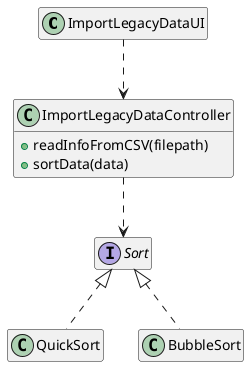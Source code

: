 @startuml
'https://plantuml.com/sequence-diagram

hide empty members


class ImportLegacyDataUI {
}

class ImportLegacyDataController {
+readInfoFromCSV(filepath)
+sortData(data)
}
interface Sort{
}

class QuickSort implements Sort {
}

class BubbleSort implements Sort{
}


ImportLegacyDataUI ..> ImportLegacyDataController
ImportLegacyDataController ..> Sort



@enduml
